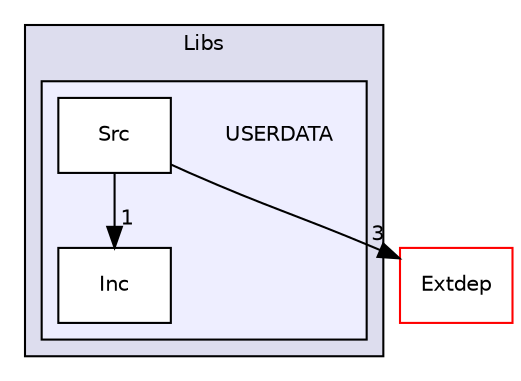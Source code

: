 digraph "Kineis/App/Libs/USERDATA" {
  compound=true
  node [ fontsize="10", fontname="Helvetica"];
  edge [ labelfontsize="10", labelfontname="Helvetica"];
  subgraph clusterdir_70beccd1d8997d0174d02d630d77a447 {
    graph [ bgcolor="#ddddee", pencolor="black", label="Libs" fontname="Helvetica", fontsize="10", URL="dir_70beccd1d8997d0174d02d630d77a447.html"]
  subgraph clusterdir_46c6aded582cb38bf172fc7c5a980c8d {
    graph [ bgcolor="#eeeeff", pencolor="black", label="" URL="dir_46c6aded582cb38bf172fc7c5a980c8d.html"];
    dir_46c6aded582cb38bf172fc7c5a980c8d [shape=plaintext label="USERDATA"];
  dir_8b68f5e904f8fcd97bc9390d4f8b2d28 [shape=box label="Inc" fillcolor="white" style="filled" URL="dir_8b68f5e904f8fcd97bc9390d4f8b2d28.html"];
  dir_c0716e009405b97b39000f6d314e8d71 [shape=box label="Src" fillcolor="white" style="filled" URL="dir_c0716e009405b97b39000f6d314e8d71.html"];
  }
  }
  dir_e4bcde167f88f305238965282a0ab06e [shape=box label="Extdep" fillcolor="white" style="filled" color="red" URL="dir_e4bcde167f88f305238965282a0ab06e.html"];
  dir_c0716e009405b97b39000f6d314e8d71->dir_8b68f5e904f8fcd97bc9390d4f8b2d28 [headlabel="1", labeldistance=1.5 headhref="dir_000018_000017.html"];
  dir_c0716e009405b97b39000f6d314e8d71->dir_e4bcde167f88f305238965282a0ab06e [headlabel="3", labeldistance=1.5 headhref="dir_000018_000027.html"];
}
